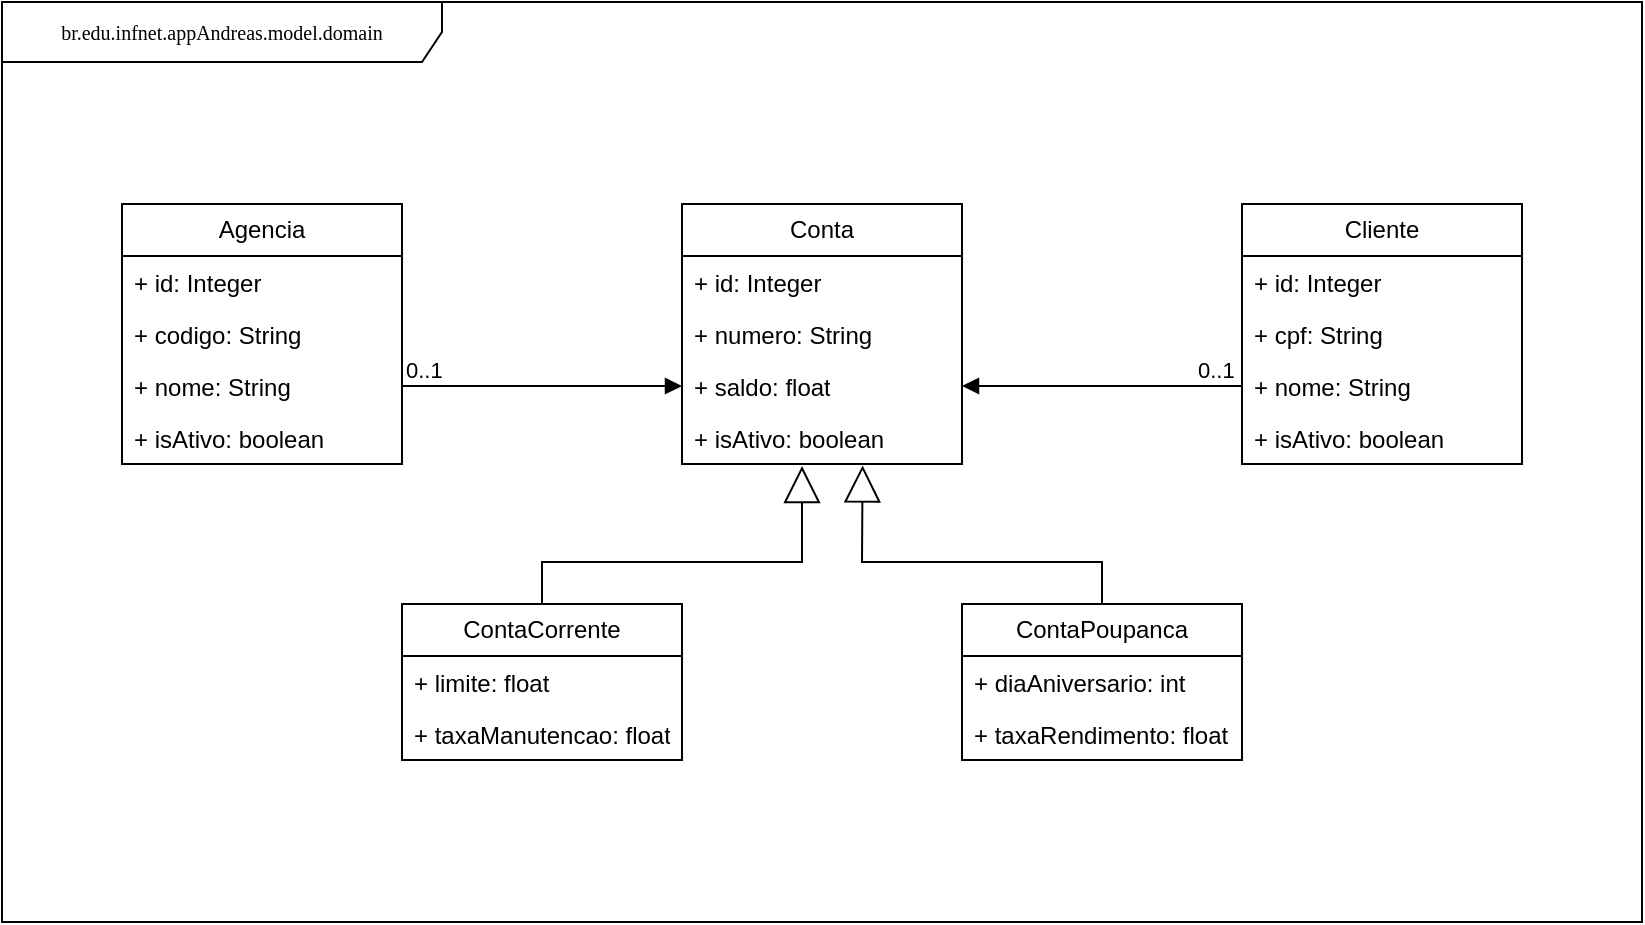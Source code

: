 <mxfile version="24.7.6">
  <diagram name="Page-1" id="c4acf3e9-155e-7222-9cf6-157b1a14988f">
    <mxGraphModel dx="978" dy="688" grid="1" gridSize="10" guides="1" tooltips="1" connect="1" arrows="1" fold="1" page="1" pageScale="1" pageWidth="850" pageHeight="1100" background="none" math="0" shadow="0">
      <root>
        <mxCell id="0" />
        <mxCell id="1" parent="0" />
        <mxCell id="17acba5748e5396b-1" value="br.edu.infnet.appAndreas.model.domain" style="shape=umlFrame;whiteSpace=wrap;html=1;rounded=0;shadow=0;comic=0;labelBackgroundColor=none;strokeWidth=1;fontFamily=Verdana;fontSize=10;align=center;width=220;height=30;" parent="1" vertex="1">
          <mxGeometry x="20" y="20" width="820" height="460" as="geometry" />
        </mxCell>
        <mxCell id="MJnpoLzidzF4ehlGIgGZ-1" value="Conta" style="swimlane;fontStyle=0;childLayout=stackLayout;horizontal=1;startSize=26;fillColor=none;horizontalStack=0;resizeParent=1;resizeParentMax=0;resizeLast=0;collapsible=1;marginBottom=0;whiteSpace=wrap;html=1;" vertex="1" parent="1">
          <mxGeometry x="360" y="121" width="140" height="130" as="geometry" />
        </mxCell>
        <mxCell id="MJnpoLzidzF4ehlGIgGZ-2" value="+ id: Integer" style="text;strokeColor=none;fillColor=none;align=left;verticalAlign=top;spacingLeft=4;spacingRight=4;overflow=hidden;rotatable=0;points=[[0,0.5],[1,0.5]];portConstraint=eastwest;whiteSpace=wrap;html=1;" vertex="1" parent="MJnpoLzidzF4ehlGIgGZ-1">
          <mxGeometry y="26" width="140" height="26" as="geometry" />
        </mxCell>
        <mxCell id="MJnpoLzidzF4ehlGIgGZ-3" value="+ numero: String" style="text;strokeColor=none;fillColor=none;align=left;verticalAlign=top;spacingLeft=4;spacingRight=4;overflow=hidden;rotatable=0;points=[[0,0.5],[1,0.5]];portConstraint=eastwest;whiteSpace=wrap;html=1;" vertex="1" parent="MJnpoLzidzF4ehlGIgGZ-1">
          <mxGeometry y="52" width="140" height="26" as="geometry" />
        </mxCell>
        <mxCell id="MJnpoLzidzF4ehlGIgGZ-5" value="+ saldo: float" style="text;strokeColor=none;fillColor=none;align=left;verticalAlign=top;spacingLeft=4;spacingRight=4;overflow=hidden;rotatable=0;points=[[0,0.5],[1,0.5]];portConstraint=eastwest;whiteSpace=wrap;html=1;" vertex="1" parent="MJnpoLzidzF4ehlGIgGZ-1">
          <mxGeometry y="78" width="140" height="26" as="geometry" />
        </mxCell>
        <mxCell id="MJnpoLzidzF4ehlGIgGZ-4" value="+ isAtivo: boolean" style="text;strokeColor=none;fillColor=none;align=left;verticalAlign=top;spacingLeft=4;spacingRight=4;overflow=hidden;rotatable=0;points=[[0,0.5],[1,0.5]];portConstraint=eastwest;whiteSpace=wrap;html=1;" vertex="1" parent="MJnpoLzidzF4ehlGIgGZ-1">
          <mxGeometry y="104" width="140" height="26" as="geometry" />
        </mxCell>
        <mxCell id="MJnpoLzidzF4ehlGIgGZ-6" value="ContaCorrente" style="swimlane;fontStyle=0;childLayout=stackLayout;horizontal=1;startSize=26;fillColor=none;horizontalStack=0;resizeParent=1;resizeParentMax=0;resizeLast=0;collapsible=1;marginBottom=0;whiteSpace=wrap;html=1;" vertex="1" parent="1">
          <mxGeometry x="220" y="321" width="140" height="78" as="geometry" />
        </mxCell>
        <mxCell id="MJnpoLzidzF4ehlGIgGZ-7" value="+ limite: float" style="text;strokeColor=none;fillColor=none;align=left;verticalAlign=top;spacingLeft=4;spacingRight=4;overflow=hidden;rotatable=0;points=[[0,0.5],[1,0.5]];portConstraint=eastwest;whiteSpace=wrap;html=1;" vertex="1" parent="MJnpoLzidzF4ehlGIgGZ-6">
          <mxGeometry y="26" width="140" height="26" as="geometry" />
        </mxCell>
        <mxCell id="MJnpoLzidzF4ehlGIgGZ-8" value="+ taxaManutencao: float" style="text;strokeColor=none;fillColor=none;align=left;verticalAlign=top;spacingLeft=4;spacingRight=4;overflow=hidden;rotatable=0;points=[[0,0.5],[1,0.5]];portConstraint=eastwest;whiteSpace=wrap;html=1;" vertex="1" parent="MJnpoLzidzF4ehlGIgGZ-6">
          <mxGeometry y="52" width="140" height="26" as="geometry" />
        </mxCell>
        <mxCell id="MJnpoLzidzF4ehlGIgGZ-10" value="ContaPoupanca" style="swimlane;fontStyle=0;childLayout=stackLayout;horizontal=1;startSize=26;fillColor=none;horizontalStack=0;resizeParent=1;resizeParentMax=0;resizeLast=0;collapsible=1;marginBottom=0;whiteSpace=wrap;html=1;" vertex="1" parent="1">
          <mxGeometry x="500" y="321" width="140" height="78" as="geometry" />
        </mxCell>
        <mxCell id="MJnpoLzidzF4ehlGIgGZ-11" value="+ diaAniversario: int" style="text;strokeColor=none;fillColor=none;align=left;verticalAlign=top;spacingLeft=4;spacingRight=4;overflow=hidden;rotatable=0;points=[[0,0.5],[1,0.5]];portConstraint=eastwest;whiteSpace=wrap;html=1;" vertex="1" parent="MJnpoLzidzF4ehlGIgGZ-10">
          <mxGeometry y="26" width="140" height="26" as="geometry" />
        </mxCell>
        <mxCell id="MJnpoLzidzF4ehlGIgGZ-12" value="+ taxaRendimento: float" style="text;strokeColor=none;fillColor=none;align=left;verticalAlign=top;spacingLeft=4;spacingRight=4;overflow=hidden;rotatable=0;points=[[0,0.5],[1,0.5]];portConstraint=eastwest;whiteSpace=wrap;html=1;" vertex="1" parent="MJnpoLzidzF4ehlGIgGZ-10">
          <mxGeometry y="52" width="140" height="26" as="geometry" />
        </mxCell>
        <mxCell id="MJnpoLzidzF4ehlGIgGZ-13" value="Agencia" style="swimlane;fontStyle=0;childLayout=stackLayout;horizontal=1;startSize=26;fillColor=none;horizontalStack=0;resizeParent=1;resizeParentMax=0;resizeLast=0;collapsible=1;marginBottom=0;whiteSpace=wrap;html=1;" vertex="1" parent="1">
          <mxGeometry x="80" y="121" width="140" height="130" as="geometry" />
        </mxCell>
        <mxCell id="MJnpoLzidzF4ehlGIgGZ-14" value="+ id: Integer" style="text;strokeColor=none;fillColor=none;align=left;verticalAlign=top;spacingLeft=4;spacingRight=4;overflow=hidden;rotatable=0;points=[[0,0.5],[1,0.5]];portConstraint=eastwest;whiteSpace=wrap;html=1;" vertex="1" parent="MJnpoLzidzF4ehlGIgGZ-13">
          <mxGeometry y="26" width="140" height="26" as="geometry" />
        </mxCell>
        <mxCell id="MJnpoLzidzF4ehlGIgGZ-15" value="+ codigo: String" style="text;strokeColor=none;fillColor=none;align=left;verticalAlign=top;spacingLeft=4;spacingRight=4;overflow=hidden;rotatable=0;points=[[0,0.5],[1,0.5]];portConstraint=eastwest;whiteSpace=wrap;html=1;" vertex="1" parent="MJnpoLzidzF4ehlGIgGZ-13">
          <mxGeometry y="52" width="140" height="26" as="geometry" />
        </mxCell>
        <mxCell id="MJnpoLzidzF4ehlGIgGZ-16" value="+ nome: String" style="text;strokeColor=none;fillColor=none;align=left;verticalAlign=top;spacingLeft=4;spacingRight=4;overflow=hidden;rotatable=0;points=[[0,0.5],[1,0.5]];portConstraint=eastwest;whiteSpace=wrap;html=1;" vertex="1" parent="MJnpoLzidzF4ehlGIgGZ-13">
          <mxGeometry y="78" width="140" height="26" as="geometry" />
        </mxCell>
        <mxCell id="MJnpoLzidzF4ehlGIgGZ-17" value="+ isAtivo: boolean" style="text;strokeColor=none;fillColor=none;align=left;verticalAlign=top;spacingLeft=4;spacingRight=4;overflow=hidden;rotatable=0;points=[[0,0.5],[1,0.5]];portConstraint=eastwest;whiteSpace=wrap;html=1;" vertex="1" parent="MJnpoLzidzF4ehlGIgGZ-13">
          <mxGeometry y="104" width="140" height="26" as="geometry" />
        </mxCell>
        <mxCell id="MJnpoLzidzF4ehlGIgGZ-18" value="Cliente" style="swimlane;fontStyle=0;childLayout=stackLayout;horizontal=1;startSize=26;fillColor=none;horizontalStack=0;resizeParent=1;resizeParentMax=0;resizeLast=0;collapsible=1;marginBottom=0;whiteSpace=wrap;html=1;" vertex="1" parent="1">
          <mxGeometry x="640" y="121" width="140" height="130" as="geometry" />
        </mxCell>
        <mxCell id="MJnpoLzidzF4ehlGIgGZ-19" value="+ id: Integer" style="text;strokeColor=none;fillColor=none;align=left;verticalAlign=top;spacingLeft=4;spacingRight=4;overflow=hidden;rotatable=0;points=[[0,0.5],[1,0.5]];portConstraint=eastwest;whiteSpace=wrap;html=1;" vertex="1" parent="MJnpoLzidzF4ehlGIgGZ-18">
          <mxGeometry y="26" width="140" height="26" as="geometry" />
        </mxCell>
        <mxCell id="MJnpoLzidzF4ehlGIgGZ-20" value="+ cpf: String" style="text;strokeColor=none;fillColor=none;align=left;verticalAlign=top;spacingLeft=4;spacingRight=4;overflow=hidden;rotatable=0;points=[[0,0.5],[1,0.5]];portConstraint=eastwest;whiteSpace=wrap;html=1;" vertex="1" parent="MJnpoLzidzF4ehlGIgGZ-18">
          <mxGeometry y="52" width="140" height="26" as="geometry" />
        </mxCell>
        <mxCell id="MJnpoLzidzF4ehlGIgGZ-21" value="+ nome: String" style="text;strokeColor=none;fillColor=none;align=left;verticalAlign=top;spacingLeft=4;spacingRight=4;overflow=hidden;rotatable=0;points=[[0,0.5],[1,0.5]];portConstraint=eastwest;whiteSpace=wrap;html=1;" vertex="1" parent="MJnpoLzidzF4ehlGIgGZ-18">
          <mxGeometry y="78" width="140" height="26" as="geometry" />
        </mxCell>
        <mxCell id="MJnpoLzidzF4ehlGIgGZ-22" value="+ isAtivo: boolean" style="text;strokeColor=none;fillColor=none;align=left;verticalAlign=top;spacingLeft=4;spacingRight=4;overflow=hidden;rotatable=0;points=[[0,0.5],[1,0.5]];portConstraint=eastwest;whiteSpace=wrap;html=1;" vertex="1" parent="MJnpoLzidzF4ehlGIgGZ-18">
          <mxGeometry y="104" width="140" height="26" as="geometry" />
        </mxCell>
        <mxCell id="MJnpoLzidzF4ehlGIgGZ-23" value="" style="endArrow=block;endFill=1;html=1;edgeStyle=orthogonalEdgeStyle;align=left;verticalAlign=top;rounded=0;entryX=0;entryY=0.5;entryDx=0;entryDy=0;exitX=1;exitY=0.5;exitDx=0;exitDy=0;" edge="1" parent="1" source="MJnpoLzidzF4ehlGIgGZ-16" target="MJnpoLzidzF4ehlGIgGZ-5">
          <mxGeometry x="-1" relative="1" as="geometry">
            <mxPoint x="340" y="261" as="sourcePoint" />
            <mxPoint x="500" y="261" as="targetPoint" />
          </mxGeometry>
        </mxCell>
        <mxCell id="MJnpoLzidzF4ehlGIgGZ-24" value="0..1" style="edgeLabel;resizable=0;html=1;align=left;verticalAlign=bottom;" connectable="0" vertex="1" parent="MJnpoLzidzF4ehlGIgGZ-23">
          <mxGeometry x="-1" relative="1" as="geometry" />
        </mxCell>
        <mxCell id="MJnpoLzidzF4ehlGIgGZ-25" value="" style="endArrow=block;endSize=16;endFill=0;html=1;rounded=0;exitX=0.5;exitY=0;exitDx=0;exitDy=0;" edge="1" parent="1" source="MJnpoLzidzF4ehlGIgGZ-6">
          <mxGeometry x="0.409" y="-27" width="160" relative="1" as="geometry">
            <mxPoint x="340" y="460" as="sourcePoint" />
            <mxPoint x="420" y="252" as="targetPoint" />
            <Array as="points">
              <mxPoint x="290" y="300" />
              <mxPoint x="420" y="300" />
            </Array>
            <mxPoint as="offset" />
          </mxGeometry>
        </mxCell>
        <mxCell id="MJnpoLzidzF4ehlGIgGZ-26" value="" style="endArrow=block;endSize=16;endFill=0;html=1;rounded=0;exitX=0.5;exitY=0;exitDx=0;exitDy=0;entryX=0.645;entryY=1.027;entryDx=0;entryDy=0;entryPerimeter=0;" edge="1" parent="1" source="MJnpoLzidzF4ehlGIgGZ-10" target="MJnpoLzidzF4ehlGIgGZ-4">
          <mxGeometry width="160" relative="1" as="geometry">
            <mxPoint x="340" y="280" as="sourcePoint" />
            <mxPoint x="500" y="280" as="targetPoint" />
            <Array as="points">
              <mxPoint x="570" y="300" />
              <mxPoint x="450" y="300" />
            </Array>
          </mxGeometry>
        </mxCell>
        <mxCell id="MJnpoLzidzF4ehlGIgGZ-29" value="" style="endArrow=block;endFill=1;html=1;edgeStyle=orthogonalEdgeStyle;align=left;verticalAlign=top;rounded=0;exitX=0;exitY=0.5;exitDx=0;exitDy=0;" edge="1" parent="1" source="MJnpoLzidzF4ehlGIgGZ-21">
          <mxGeometry x="-1" relative="1" as="geometry">
            <mxPoint x="340" y="280" as="sourcePoint" />
            <mxPoint x="500" y="212" as="targetPoint" />
          </mxGeometry>
        </mxCell>
        <mxCell id="MJnpoLzidzF4ehlGIgGZ-30" value="0..1" style="edgeLabel;resizable=0;html=1;align=left;verticalAlign=bottom;" connectable="0" vertex="1" parent="MJnpoLzidzF4ehlGIgGZ-29">
          <mxGeometry x="-1" relative="1" as="geometry">
            <mxPoint x="-24" as="offset" />
          </mxGeometry>
        </mxCell>
      </root>
    </mxGraphModel>
  </diagram>
</mxfile>
